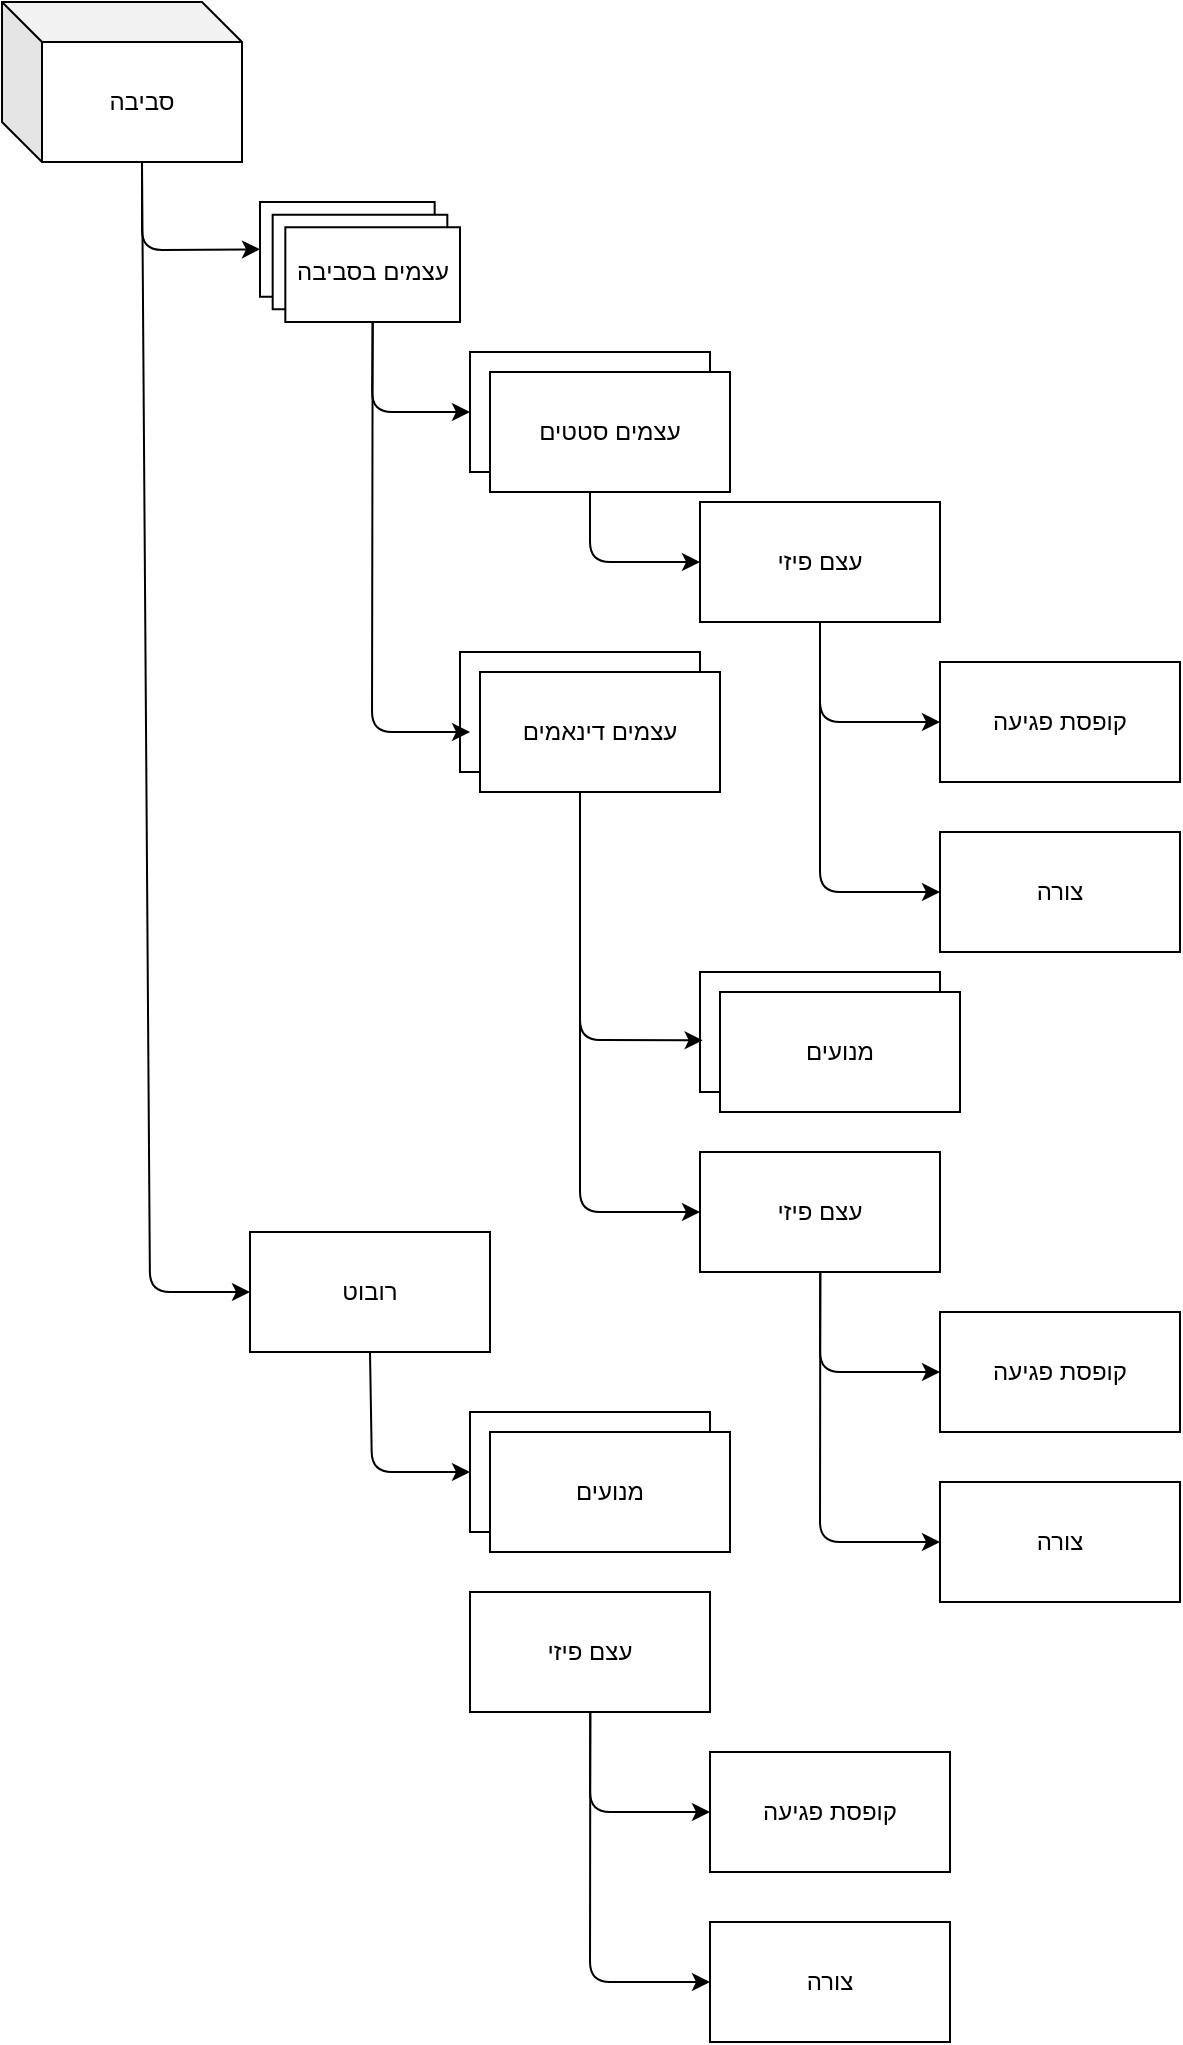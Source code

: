<mxfile version="10.6.7" type="device"><diagram id="c1OayYMvqFT4_F48547E" name="Page-1"><mxGraphModel dx="1640" dy="879" grid="1" gridSize="10" guides="1" tooltips="1" connect="1" arrows="1" fold="1" page="1" pageScale="1" pageWidth="827" pageHeight="1169" math="0" shadow="0"><root><mxCell id="0"/><mxCell id="1" parent="0"/><mxCell id="7wmMcMOcoS8_CDmZDy4j-1" value="סביבה" style="shape=cube;whiteSpace=wrap;html=1;boundedLbl=1;backgroundOutline=1;darkOpacity=0.05;darkOpacity2=0.1;" vertex="1" parent="1"><mxGeometry x="16" y="15" width="120" height="80" as="geometry"/></mxCell><mxCell id="7wmMcMOcoS8_CDmZDy4j-2" value="רובוט" style="rounded=0;whiteSpace=wrap;html=1;" vertex="1" parent="1"><mxGeometry x="140" y="630" width="120" height="60" as="geometry"/></mxCell><mxCell id="7wmMcMOcoS8_CDmZDy4j-5" value="" style="endArrow=classic;html=1;exitX=0;exitY=0;exitDx=70;exitDy=80;exitPerimeter=0;entryX=0;entryY=0;entryDx=100;entryDy=36.335;entryPerimeter=0;" edge="1" parent="1" source="7wmMcMOcoS8_CDmZDy4j-1" target="7wmMcMOcoS8_CDmZDy4j-12"><mxGeometry width="50" height="50" relative="1" as="geometry"><mxPoint x="183" y="165" as="sourcePoint"/><mxPoint x="222.81" y="175.048" as="targetPoint"/><Array as="points"><mxPoint x="86" y="139"/></Array></mxGeometry></mxCell><mxCell id="7wmMcMOcoS8_CDmZDy4j-12" value="" style="verticalLabelPosition=bottom;verticalAlign=top;html=1;shape=mxgraph.basic.layered_rect;dx=12.67;outlineConnect=0;rotation=-180;" vertex="1" parent="1"><mxGeometry x="145" y="115" width="100" height="60" as="geometry"/></mxCell><mxCell id="7wmMcMOcoS8_CDmZDy4j-19" value="עצמים בסביבה" style="text;html=1;strokeColor=none;fillColor=none;align=center;verticalAlign=middle;whiteSpace=wrap;rounded=0;" vertex="1" parent="1"><mxGeometry x="136" y="135" width="131" height="30" as="geometry"/></mxCell><mxCell id="7wmMcMOcoS8_CDmZDy4j-21" value="עצמים סטטים" style="rounded=0;whiteSpace=wrap;html=1;" vertex="1" parent="1"><mxGeometry x="250" y="190" width="120" height="60" as="geometry"/></mxCell><mxCell id="7wmMcMOcoS8_CDmZDy4j-23" value="" style="endArrow=classic;html=1;exitX=0.5;exitY=1;exitDx=0;exitDy=0;entryX=0;entryY=0.5;entryDx=0;entryDy=0;" edge="1" parent="1" source="7wmMcMOcoS8_CDmZDy4j-21" target="7wmMcMOcoS8_CDmZDy4j-24"><mxGeometry width="50" height="50" relative="1" as="geometry"><mxPoint x="224" y="475" as="sourcePoint"/><mxPoint x="305" y="300" as="targetPoint"/><Array as="points"><mxPoint x="310" y="295"/></Array></mxGeometry></mxCell><mxCell id="7wmMcMOcoS8_CDmZDy4j-24" value="עצם פיזי" style="rounded=0;whiteSpace=wrap;html=1;" vertex="1" parent="1"><mxGeometry x="365" y="265" width="120" height="60" as="geometry"/></mxCell><mxCell id="7wmMcMOcoS8_CDmZDy4j-29" value="עצמים דינאמים" style="rounded=0;whiteSpace=wrap;html=1;" vertex="1" parent="1"><mxGeometry x="245" y="340" width="120" height="60" as="geometry"/></mxCell><mxCell id="7wmMcMOcoS8_CDmZDy4j-30" value="עצם פיזי" style="rounded=0;whiteSpace=wrap;html=1;" vertex="1" parent="1"><mxGeometry x="365" y="590" width="120" height="60" as="geometry"/></mxCell><mxCell id="7wmMcMOcoS8_CDmZDy4j-31" value="מנוע" style="rounded=0;whiteSpace=wrap;html=1;" vertex="1" parent="1"><mxGeometry x="365" y="500" width="120" height="60" as="geometry"/></mxCell><mxCell id="7wmMcMOcoS8_CDmZDy4j-34" value="מנועים" style="rounded=0;whiteSpace=wrap;html=1;" vertex="1" parent="1"><mxGeometry x="375" y="510" width="120" height="60" as="geometry"/></mxCell><mxCell id="7wmMcMOcoS8_CDmZDy4j-44" value="צורה" style="rounded=0;whiteSpace=wrap;html=1;" vertex="1" parent="1"><mxGeometry x="485" y="430" width="120" height="60" as="geometry"/></mxCell><mxCell id="7wmMcMOcoS8_CDmZDy4j-46" value="קופסת פגיעה" style="rounded=0;whiteSpace=wrap;html=1;" vertex="1" parent="1"><mxGeometry x="485" y="345" width="120" height="60" as="geometry"/></mxCell><mxCell id="7wmMcMOcoS8_CDmZDy4j-49" value="" style="endArrow=classic;html=1;exitX=0.5;exitY=1;exitDx=0;exitDy=0;entryX=0;entryY=0.5;entryDx=0;entryDy=0;" edge="1" parent="1" source="7wmMcMOcoS8_CDmZDy4j-24" target="7wmMcMOcoS8_CDmZDy4j-46"><mxGeometry width="50" height="50" relative="1" as="geometry"><mxPoint x="430" y="420" as="sourcePoint"/><mxPoint x="480" y="370" as="targetPoint"/><Array as="points"><mxPoint x="425" y="375"/></Array></mxGeometry></mxCell><mxCell id="7wmMcMOcoS8_CDmZDy4j-50" value="" style="endArrow=classic;html=1;entryX=0;entryY=0.5;entryDx=0;entryDy=0;exitX=0.5;exitY=1;exitDx=0;exitDy=0;" edge="1" parent="1" source="7wmMcMOcoS8_CDmZDy4j-24" target="7wmMcMOcoS8_CDmZDy4j-44"><mxGeometry width="50" height="50" relative="1" as="geometry"><mxPoint x="420" y="500" as="sourcePoint"/><mxPoint x="470" y="450" as="targetPoint"/><Array as="points"><mxPoint x="425" y="460"/></Array></mxGeometry></mxCell><mxCell id="7wmMcMOcoS8_CDmZDy4j-52" value="" style="endArrow=classic;html=1;exitX=0;exitY=0;exitDx=43.665;exitDy=0;exitPerimeter=0;entryX=0.042;entryY=0.667;entryDx=0;entryDy=0;entryPerimeter=0;" edge="1" parent="1" source="7wmMcMOcoS8_CDmZDy4j-12" target="7wmMcMOcoS8_CDmZDy4j-29"><mxGeometry width="50" height="50" relative="1" as="geometry"><mxPoint x="120" y="410" as="sourcePoint"/><mxPoint x="170" y="360" as="targetPoint"/><Array as="points"><mxPoint x="201" y="380"/></Array></mxGeometry></mxCell><mxCell id="7wmMcMOcoS8_CDmZDy4j-53" value="" style="endArrow=classic;html=1;entryX=0;entryY=0.5;entryDx=0;entryDy=0;exitX=0;exitY=0;exitDx=43.665;exitDy=0;exitPerimeter=0;" edge="1" parent="1" source="7wmMcMOcoS8_CDmZDy4j-12" target="7wmMcMOcoS8_CDmZDy4j-21"><mxGeometry width="50" height="50" relative="1" as="geometry"><mxPoint x="150" y="260" as="sourcePoint"/><mxPoint x="200" y="210" as="targetPoint"/><Array as="points"><mxPoint x="201" y="220"/></Array></mxGeometry></mxCell><mxCell id="7wmMcMOcoS8_CDmZDy4j-54" value="" style="endArrow=classic;html=1;exitX=0.5;exitY=1;exitDx=0;exitDy=0;entryX=0.011;entryY=0.569;entryDx=0;entryDy=0;entryPerimeter=0;" edge="1" parent="1" source="7wmMcMOcoS8_CDmZDy4j-29" target="7wmMcMOcoS8_CDmZDy4j-31"><mxGeometry width="50" height="50" relative="1" as="geometry"><mxPoint x="260" y="530" as="sourcePoint"/><mxPoint x="350" y="530" as="targetPoint"/><Array as="points"><mxPoint x="305" y="534"/></Array></mxGeometry></mxCell><mxCell id="7wmMcMOcoS8_CDmZDy4j-55" value="" style="endArrow=classic;html=1;entryX=0;entryY=0.5;entryDx=0;entryDy=0;exitX=0.5;exitY=1;exitDx=0;exitDy=0;" edge="1" parent="1" source="7wmMcMOcoS8_CDmZDy4j-29" target="7wmMcMOcoS8_CDmZDy4j-30"><mxGeometry width="50" height="50" relative="1" as="geometry"><mxPoint x="260" y="640" as="sourcePoint"/><mxPoint x="310" y="590" as="targetPoint"/><Array as="points"><mxPoint x="305" y="620"/></Array></mxGeometry></mxCell><mxCell id="7wmMcMOcoS8_CDmZDy4j-56" value="צורה" style="rounded=0;whiteSpace=wrap;html=1;" vertex="1" parent="1"><mxGeometry x="485" y="755" width="120" height="60" as="geometry"/></mxCell><mxCell id="7wmMcMOcoS8_CDmZDy4j-57" value="קופסת פגיעה" style="rounded=0;whiteSpace=wrap;html=1;" vertex="1" parent="1"><mxGeometry x="485" y="670" width="120" height="60" as="geometry"/></mxCell><mxCell id="7wmMcMOcoS8_CDmZDy4j-58" value="" style="endArrow=classic;html=1;exitX=0.5;exitY=1;exitDx=0;exitDy=0;entryX=0;entryY=0.5;entryDx=0;entryDy=0;" edge="1" parent="1" target="7wmMcMOcoS8_CDmZDy4j-57"><mxGeometry width="50" height="50" relative="1" as="geometry"><mxPoint x="425.143" y="650" as="sourcePoint"/><mxPoint x="480" y="695" as="targetPoint"/><Array as="points"><mxPoint x="425" y="700"/></Array></mxGeometry></mxCell><mxCell id="7wmMcMOcoS8_CDmZDy4j-59" value="" style="endArrow=classic;html=1;entryX=0;entryY=0.5;entryDx=0;entryDy=0;exitX=0.5;exitY=1;exitDx=0;exitDy=0;" edge="1" parent="1" target="7wmMcMOcoS8_CDmZDy4j-56"><mxGeometry width="50" height="50" relative="1" as="geometry"><mxPoint x="425.143" y="650" as="sourcePoint"/><mxPoint x="470" y="775" as="targetPoint"/><Array as="points"><mxPoint x="425" y="785"/></Array></mxGeometry></mxCell><mxCell id="7wmMcMOcoS8_CDmZDy4j-63" value="" style="endArrow=classic;html=1;entryX=0;entryY=0.5;entryDx=0;entryDy=0;exitX=0;exitY=0;exitDx=70;exitDy=80;exitPerimeter=0;" edge="1" parent="1" source="7wmMcMOcoS8_CDmZDy4j-1" target="7wmMcMOcoS8_CDmZDy4j-2"><mxGeometry width="50" height="50" relative="1" as="geometry"><mxPoint y="390" as="sourcePoint"/><mxPoint x="50" y="340" as="targetPoint"/><Array as="points"><mxPoint x="90" y="660"/></Array></mxGeometry></mxCell><mxCell id="7wmMcMOcoS8_CDmZDy4j-64" value="עצם פיזי" style="rounded=0;whiteSpace=wrap;html=1;" vertex="1" parent="1"><mxGeometry x="250" y="810" width="120" height="60" as="geometry"/></mxCell><mxCell id="7wmMcMOcoS8_CDmZDy4j-65" value="מנוע" style="rounded=0;whiteSpace=wrap;html=1;" vertex="1" parent="1"><mxGeometry x="250" y="720" width="120" height="60" as="geometry"/></mxCell><mxCell id="7wmMcMOcoS8_CDmZDy4j-66" value="מנועים" style="rounded=0;whiteSpace=wrap;html=1;" vertex="1" parent="1"><mxGeometry x="260" y="730" width="120" height="60" as="geometry"/></mxCell><mxCell id="7wmMcMOcoS8_CDmZDy4j-67" value="צורה" style="rounded=0;whiteSpace=wrap;html=1;" vertex="1" parent="1"><mxGeometry x="370" y="975" width="120" height="60" as="geometry"/></mxCell><mxCell id="7wmMcMOcoS8_CDmZDy4j-68" value="קופסת פגיעה" style="rounded=0;whiteSpace=wrap;html=1;" vertex="1" parent="1"><mxGeometry x="370" y="890" width="120" height="60" as="geometry"/></mxCell><mxCell id="7wmMcMOcoS8_CDmZDy4j-69" value="" style="endArrow=classic;html=1;exitX=0.5;exitY=1;exitDx=0;exitDy=0;entryX=0;entryY=0.5;entryDx=0;entryDy=0;" edge="1" parent="1" target="7wmMcMOcoS8_CDmZDy4j-68"><mxGeometry width="50" height="50" relative="1" as="geometry"><mxPoint x="310.143" y="870" as="sourcePoint"/><mxPoint x="365" y="915" as="targetPoint"/><Array as="points"><mxPoint x="310" y="920"/></Array></mxGeometry></mxCell><mxCell id="7wmMcMOcoS8_CDmZDy4j-70" value="" style="endArrow=classic;html=1;entryX=0;entryY=0.5;entryDx=0;entryDy=0;exitX=0.5;exitY=1;exitDx=0;exitDy=0;" edge="1" parent="1" target="7wmMcMOcoS8_CDmZDy4j-67"><mxGeometry width="50" height="50" relative="1" as="geometry"><mxPoint x="310.143" y="870" as="sourcePoint"/><mxPoint x="355" y="995" as="targetPoint"/><Array as="points"><mxPoint x="310" y="1005"/></Array></mxGeometry></mxCell><mxCell id="7wmMcMOcoS8_CDmZDy4j-71" value="" style="endArrow=classic;html=1;entryX=0;entryY=0.5;entryDx=0;entryDy=0;exitX=0.5;exitY=1;exitDx=0;exitDy=0;" edge="1" parent="1" source="7wmMcMOcoS8_CDmZDy4j-2" target="7wmMcMOcoS8_CDmZDy4j-65"><mxGeometry width="50" height="50" relative="1" as="geometry"><mxPoint x="260" y="840" as="sourcePoint"/><mxPoint x="310" y="790" as="targetPoint"/><Array as="points"><mxPoint x="201" y="750"/></Array></mxGeometry></mxCell><mxCell id="7wmMcMOcoS8_CDmZDy4j-72" value="עצמים דינאמים" style="rounded=0;whiteSpace=wrap;html=1;" vertex="1" parent="1"><mxGeometry x="255" y="350" width="120" height="60" as="geometry"/></mxCell><mxCell id="7wmMcMOcoS8_CDmZDy4j-73" value="עצמים סטטים" style="rounded=0;whiteSpace=wrap;html=1;" vertex="1" parent="1"><mxGeometry x="260" y="200" width="120" height="60" as="geometry"/></mxCell></root></mxGraphModel></diagram></mxfile>